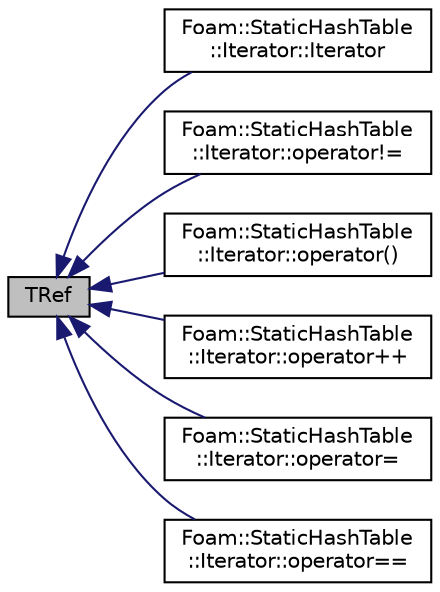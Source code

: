 digraph "TRef"
{
  bgcolor="transparent";
  edge [fontname="Helvetica",fontsize="10",labelfontname="Helvetica",labelfontsize="10"];
  node [fontname="Helvetica",fontsize="10",shape=record];
  rankdir="LR";
  Node1 [label="TRef",height=0.2,width=0.4,color="black", fillcolor="grey75", style="filled", fontcolor="black"];
  Node1 -> Node2 [dir="back",color="midnightblue",fontsize="10",style="solid",fontname="Helvetica"];
  Node2 [label="Foam::StaticHashTable\l::Iterator::Iterator",height=0.2,width=0.4,color="black",URL="$a01202.html#abd6e6d515013e23052e82c737a569ec6",tooltip="Construct from the non-const iterator. "];
  Node1 -> Node3 [dir="back",color="midnightblue",fontsize="10",style="solid",fontname="Helvetica"];
  Node3 [label="Foam::StaticHashTable\l::Iterator::operator!=",height=0.2,width=0.4,color="black",URL="$a01202.html#ae0c4350e3bd589533987b77331d55522"];
  Node1 -> Node4 [dir="back",color="midnightblue",fontsize="10",style="solid",fontname="Helvetica"];
  Node4 [label="Foam::StaticHashTable\l::Iterator::operator()",height=0.2,width=0.4,color="black",URL="$a01202.html#a0da68fe3c57a5456dd52f919aebc3e04"];
  Node1 -> Node5 [dir="back",color="midnightblue",fontsize="10",style="solid",fontname="Helvetica"];
  Node5 [label="Foam::StaticHashTable\l::Iterator::operator++",height=0.2,width=0.4,color="black",URL="$a01202.html#a1efcf1670328622c51d744b4ecfc1d5c"];
  Node1 -> Node6 [dir="back",color="midnightblue",fontsize="10",style="solid",fontname="Helvetica"];
  Node6 [label="Foam::StaticHashTable\l::Iterator::operator=",height=0.2,width=0.4,color="black",URL="$a01202.html#aea4f0931e052e2754d38e42a698c945b"];
  Node1 -> Node7 [dir="back",color="midnightblue",fontsize="10",style="solid",fontname="Helvetica"];
  Node7 [label="Foam::StaticHashTable\l::Iterator::operator==",height=0.2,width=0.4,color="black",URL="$a01202.html#ac80b2869b99d2a2dd5bf4022d0af7614"];
}
